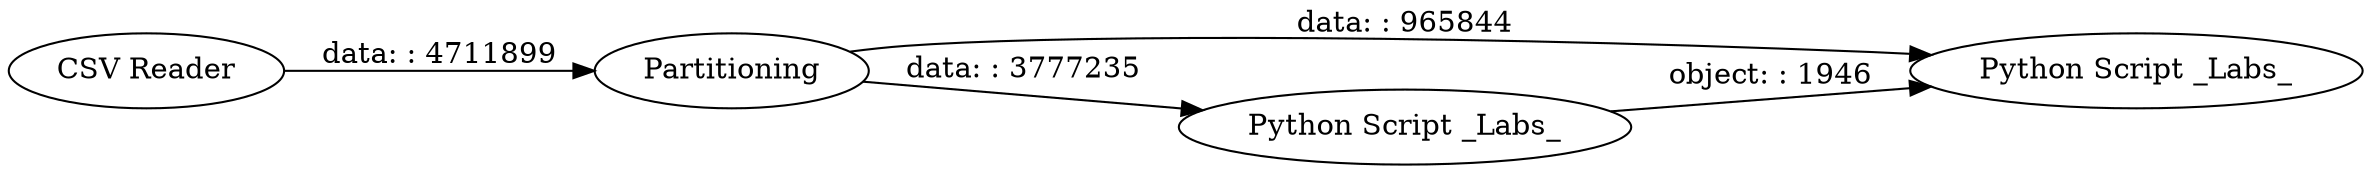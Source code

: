 digraph {
	"-340025021326489545_1958" [label="Python Script _Labs_"]
	"-340025021326489545_1957" [label="Python Script _Labs_"]
	"-340025021326489545_1956" [label="CSV Reader"]
	"-340025021326489545_1959" [label=Partitioning]
	"-340025021326489545_1957" -> "-340025021326489545_1958" [label="object: : 1946"]
	"-340025021326489545_1959" -> "-340025021326489545_1958" [label="data: : 965844"]
	"-340025021326489545_1956" -> "-340025021326489545_1959" [label="data: : 4711899"]
	"-340025021326489545_1959" -> "-340025021326489545_1957" [label="data: : 3777235"]
	rankdir=LR
}
